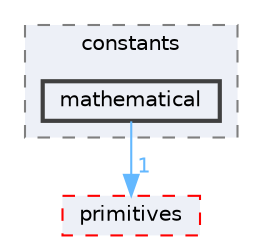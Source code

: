 digraph "src/OpenFOAM/global/constants/mathematical"
{
 // LATEX_PDF_SIZE
  bgcolor="transparent";
  edge [fontname=Helvetica,fontsize=10,labelfontname=Helvetica,labelfontsize=10];
  node [fontname=Helvetica,fontsize=10,shape=box,height=0.2,width=0.4];
  compound=true
  subgraph clusterdir_b19db2d11b7f3a11ba09bd713d4f9fa8 {
    graph [ bgcolor="#edf0f7", pencolor="grey50", label="constants", fontname=Helvetica,fontsize=10 style="filled,dashed", URL="dir_b19db2d11b7f3a11ba09bd713d4f9fa8.html",tooltip=""]
  dir_f2c9a2d2c9f9a7a5c230d027402c3ec0 [label="mathematical", fillcolor="#edf0f7", color="grey25", style="filled,bold", URL="dir_f2c9a2d2c9f9a7a5c230d027402c3ec0.html",tooltip=""];
  }
  dir_3e50f45338116b169052b428016851aa [label="primitives", fillcolor="#edf0f7", color="red", style="filled,dashed", URL="dir_3e50f45338116b169052b428016851aa.html",tooltip=""];
  dir_f2c9a2d2c9f9a7a5c230d027402c3ec0->dir_3e50f45338116b169052b428016851aa [headlabel="1", labeldistance=1.5 headhref="dir_002331_003069.html" href="dir_002331_003069.html" color="steelblue1" fontcolor="steelblue1"];
}
